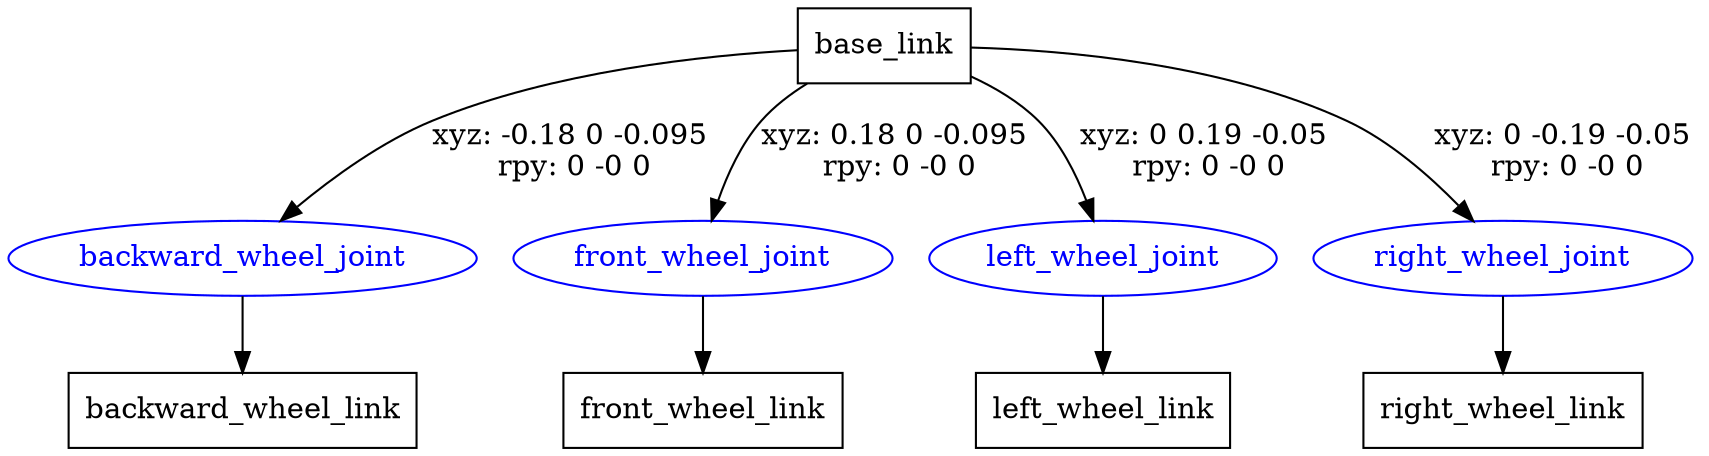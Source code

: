 digraph G {
node [shape=box];
"base_link" [label="base_link"];
"backward_wheel_link" [label="backward_wheel_link"];
"front_wheel_link" [label="front_wheel_link"];
"left_wheel_link" [label="left_wheel_link"];
"right_wheel_link" [label="right_wheel_link"];
node [shape=ellipse, color=blue, fontcolor=blue];
"base_link" -> "backward_wheel_joint" [label="xyz: -0.18 0 -0.095 \nrpy: 0 -0 0"]
"backward_wheel_joint" -> "backward_wheel_link"
"base_link" -> "front_wheel_joint" [label="xyz: 0.18 0 -0.095 \nrpy: 0 -0 0"]
"front_wheel_joint" -> "front_wheel_link"
"base_link" -> "left_wheel_joint" [label="xyz: 0 0.19 -0.05 \nrpy: 0 -0 0"]
"left_wheel_joint" -> "left_wheel_link"
"base_link" -> "right_wheel_joint" [label="xyz: 0 -0.19 -0.05 \nrpy: 0 -0 0"]
"right_wheel_joint" -> "right_wheel_link"
}
